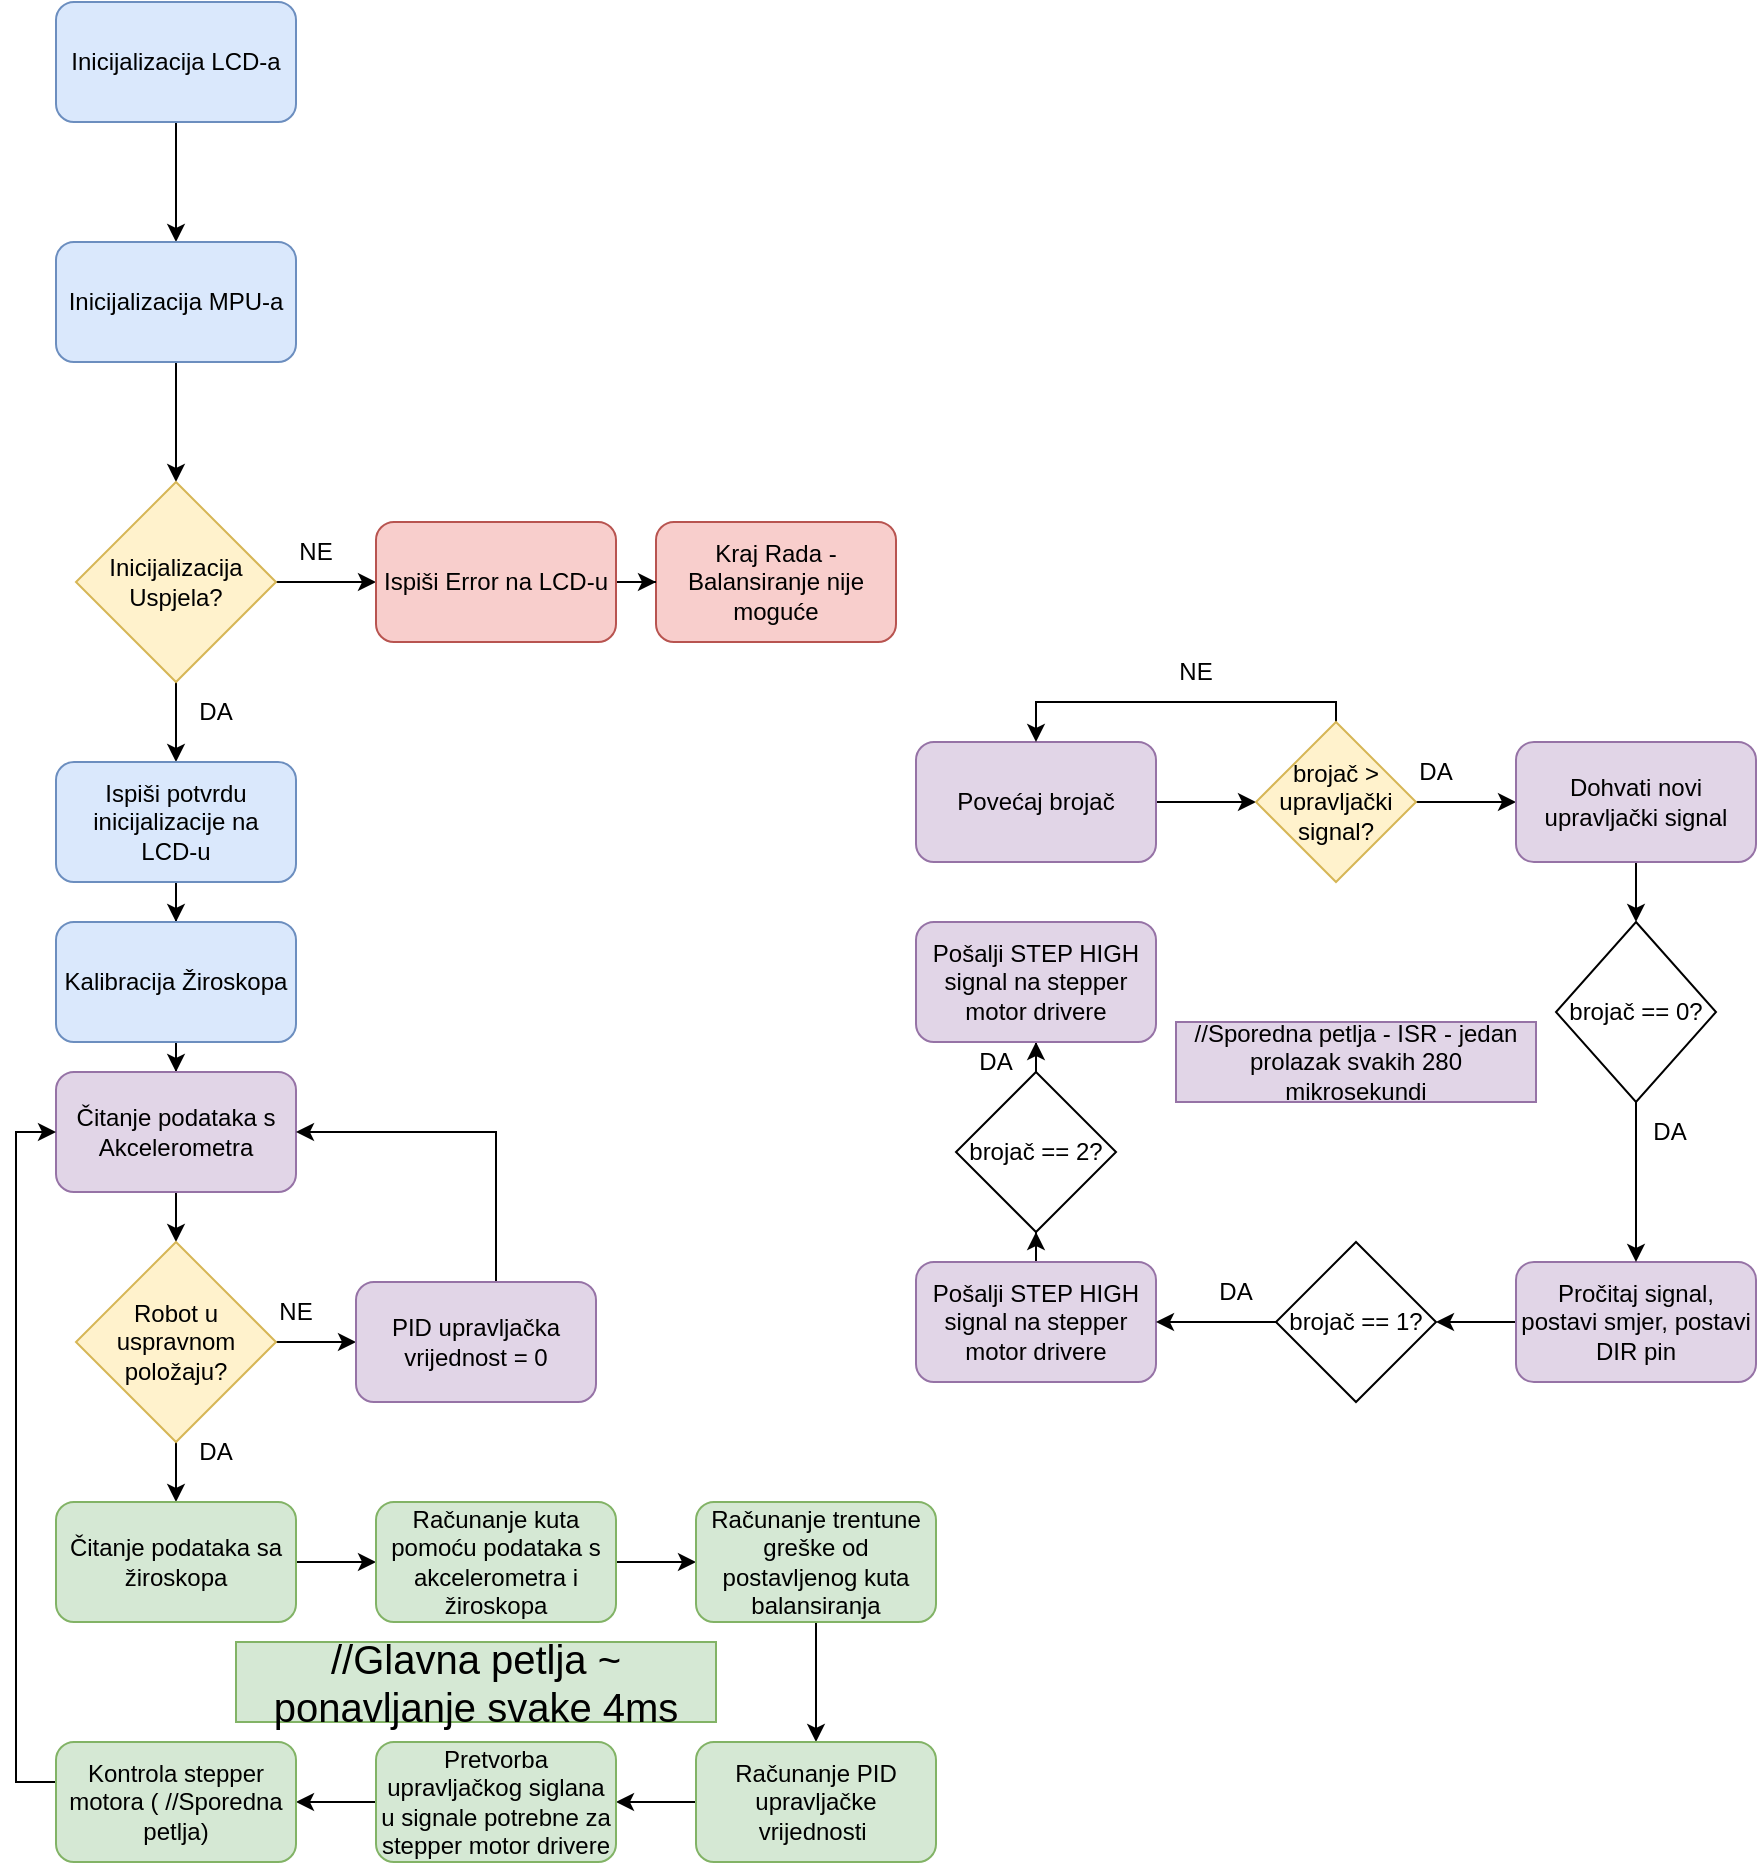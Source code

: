 <mxfile version="20.2.3" type="device"><diagram id="gWOFBlAzEGm3TM0uylwo" name="Page-1"><mxGraphModel dx="1483" dy="941" grid="1" gridSize="10" guides="1" tooltips="1" connect="1" arrows="1" fold="1" page="1" pageScale="1" pageWidth="827" pageHeight="1169" math="0" shadow="0"><root><mxCell id="0"/><mxCell id="1" parent="0"/><mxCell id="BpMFG5Q9eamY-eVct_4E-5" style="edgeStyle=orthogonalEdgeStyle;rounded=0;orthogonalLoop=1;jettySize=auto;html=1;entryX=0.5;entryY=0;entryDx=0;entryDy=0;" parent="1" source="BpMFG5Q9eamY-eVct_4E-1" target="BpMFG5Q9eamY-eVct_4E-2" edge="1"><mxGeometry relative="1" as="geometry"/></mxCell><mxCell id="BpMFG5Q9eamY-eVct_4E-1" value="Inicijalizacija LCD-a" style="rounded=1;whiteSpace=wrap;html=1;fillColor=#dae8fc;strokeColor=#6c8ebf;" parent="1" vertex="1"><mxGeometry x="50" y="50" width="120" height="60" as="geometry"/></mxCell><mxCell id="BpMFG5Q9eamY-eVct_4E-4" style="edgeStyle=orthogonalEdgeStyle;rounded=0;orthogonalLoop=1;jettySize=auto;html=1;entryX=0.5;entryY=0;entryDx=0;entryDy=0;" parent="1" source="BpMFG5Q9eamY-eVct_4E-2" target="BpMFG5Q9eamY-eVct_4E-3" edge="1"><mxGeometry relative="1" as="geometry"/></mxCell><mxCell id="BpMFG5Q9eamY-eVct_4E-2" value="Inicijalizacija MPU-a" style="rounded=1;whiteSpace=wrap;html=1;fillColor=#dae8fc;strokeColor=#6c8ebf;" parent="1" vertex="1"><mxGeometry x="50" y="170" width="120" height="60" as="geometry"/></mxCell><mxCell id="BpMFG5Q9eamY-eVct_4E-10" style="edgeStyle=orthogonalEdgeStyle;rounded=0;orthogonalLoop=1;jettySize=auto;html=1;exitX=1;exitY=0.5;exitDx=0;exitDy=0;entryX=0;entryY=0.5;entryDx=0;entryDy=0;" parent="1" source="BpMFG5Q9eamY-eVct_4E-3" target="BpMFG5Q9eamY-eVct_4E-9" edge="1"><mxGeometry relative="1" as="geometry"/></mxCell><mxCell id="BpMFG5Q9eamY-eVct_4E-13" style="edgeStyle=orthogonalEdgeStyle;rounded=0;orthogonalLoop=1;jettySize=auto;html=1;entryX=0.5;entryY=0;entryDx=0;entryDy=0;" parent="1" source="BpMFG5Q9eamY-eVct_4E-3" target="BpMFG5Q9eamY-eVct_4E-12" edge="1"><mxGeometry relative="1" as="geometry"/></mxCell><mxCell id="BpMFG5Q9eamY-eVct_4E-3" value="Inicijalizacija Uspjela?" style="rhombus;whiteSpace=wrap;html=1;fillColor=#fff2cc;strokeColor=#d6b656;" parent="1" vertex="1"><mxGeometry x="60" y="290" width="100" height="100" as="geometry"/></mxCell><mxCell id="BpMFG5Q9eamY-eVct_4E-6" value="Kraj Rada - Balansiranje nije moguće" style="rounded=1;whiteSpace=wrap;html=1;fillColor=#f8cecc;strokeColor=#b85450;" parent="1" vertex="1"><mxGeometry x="350" y="310" width="120" height="60" as="geometry"/></mxCell><mxCell id="BpMFG5Q9eamY-eVct_4E-8" value="NE" style="text;html=1;strokeColor=none;fillColor=none;align=center;verticalAlign=middle;whiteSpace=wrap;rounded=0;" parent="1" vertex="1"><mxGeometry x="150" y="310" width="60" height="30" as="geometry"/></mxCell><mxCell id="BpMFG5Q9eamY-eVct_4E-11" style="edgeStyle=orthogonalEdgeStyle;rounded=0;orthogonalLoop=1;jettySize=auto;html=1;" parent="1" source="BpMFG5Q9eamY-eVct_4E-9" target="BpMFG5Q9eamY-eVct_4E-6" edge="1"><mxGeometry relative="1" as="geometry"/></mxCell><mxCell id="BpMFG5Q9eamY-eVct_4E-9" value="Ispiši Error na LCD-u" style="rounded=1;whiteSpace=wrap;html=1;fillColor=#f8cecc;strokeColor=#b85450;" parent="1" vertex="1"><mxGeometry x="210" y="310" width="120" height="60" as="geometry"/></mxCell><mxCell id="BpMFG5Q9eamY-eVct_4E-16" style="edgeStyle=orthogonalEdgeStyle;rounded=0;orthogonalLoop=1;jettySize=auto;html=1;" parent="1" source="BpMFG5Q9eamY-eVct_4E-12" target="BpMFG5Q9eamY-eVct_4E-15" edge="1"><mxGeometry relative="1" as="geometry"/></mxCell><mxCell id="BpMFG5Q9eamY-eVct_4E-12" value="Ispiši potvrdu inicijalizacije na &lt;br&gt;LCD-u" style="rounded=1;whiteSpace=wrap;html=1;fillColor=#dae8fc;strokeColor=#6c8ebf;" parent="1" vertex="1"><mxGeometry x="50" y="430" width="120" height="60" as="geometry"/></mxCell><mxCell id="BpMFG5Q9eamY-eVct_4E-14" value="DA" style="text;html=1;strokeColor=none;fillColor=none;align=center;verticalAlign=middle;whiteSpace=wrap;rounded=0;" parent="1" vertex="1"><mxGeometry x="100" y="390" width="60" height="30" as="geometry"/></mxCell><mxCell id="BpMFG5Q9eamY-eVct_4E-19" style="edgeStyle=orthogonalEdgeStyle;rounded=0;orthogonalLoop=1;jettySize=auto;html=1;" parent="1" source="BpMFG5Q9eamY-eVct_4E-15" target="BpMFG5Q9eamY-eVct_4E-17" edge="1"><mxGeometry relative="1" as="geometry"/></mxCell><mxCell id="BpMFG5Q9eamY-eVct_4E-15" value="Kalibracija Žiroskopa" style="rounded=1;whiteSpace=wrap;html=1;fillColor=#dae8fc;strokeColor=#6c8ebf;" parent="1" vertex="1"><mxGeometry x="50" y="510" width="120" height="60" as="geometry"/></mxCell><mxCell id="BpMFG5Q9eamY-eVct_4E-22" style="edgeStyle=orthogonalEdgeStyle;rounded=0;orthogonalLoop=1;jettySize=auto;html=1;entryX=0.5;entryY=0;entryDx=0;entryDy=0;" parent="1" source="BpMFG5Q9eamY-eVct_4E-17" target="BpMFG5Q9eamY-eVct_4E-21" edge="1"><mxGeometry relative="1" as="geometry"/></mxCell><mxCell id="BpMFG5Q9eamY-eVct_4E-17" value="Čitanje podataka s Akcelerometra" style="rounded=1;whiteSpace=wrap;html=1;fillColor=#e1d5e7;strokeColor=#9673a6;" parent="1" vertex="1"><mxGeometry x="50" y="585" width="120" height="60" as="geometry"/></mxCell><mxCell id="BpMFG5Q9eamY-eVct_4E-24" style="edgeStyle=orthogonalEdgeStyle;rounded=0;orthogonalLoop=1;jettySize=auto;html=1;entryX=0;entryY=0.5;entryDx=0;entryDy=0;" parent="1" source="BpMFG5Q9eamY-eVct_4E-21" target="BpMFG5Q9eamY-eVct_4E-23" edge="1"><mxGeometry relative="1" as="geometry"/></mxCell><mxCell id="BpMFG5Q9eamY-eVct_4E-28" value="" style="edgeStyle=orthogonalEdgeStyle;rounded=0;orthogonalLoop=1;jettySize=auto;html=1;" parent="1" source="BpMFG5Q9eamY-eVct_4E-21" target="BpMFG5Q9eamY-eVct_4E-27" edge="1"><mxGeometry relative="1" as="geometry"/></mxCell><mxCell id="BpMFG5Q9eamY-eVct_4E-21" value="Robot u uspravnom položaju?" style="rhombus;whiteSpace=wrap;html=1;fillColor=#fff2cc;strokeColor=#d6b656;" parent="1" vertex="1"><mxGeometry x="60" y="670" width="100" height="100" as="geometry"/></mxCell><mxCell id="BpMFG5Q9eamY-eVct_4E-26" style="edgeStyle=orthogonalEdgeStyle;rounded=0;orthogonalLoop=1;jettySize=auto;html=1;entryX=1;entryY=0.5;entryDx=0;entryDy=0;" parent="1" source="BpMFG5Q9eamY-eVct_4E-23" target="BpMFG5Q9eamY-eVct_4E-17" edge="1"><mxGeometry relative="1" as="geometry"><Array as="points"><mxPoint x="270" y="615"/></Array></mxGeometry></mxCell><mxCell id="BpMFG5Q9eamY-eVct_4E-23" value="PID upravljačka vrijednost = 0" style="rounded=1;whiteSpace=wrap;html=1;fillColor=#e1d5e7;strokeColor=#9673a6;" parent="1" vertex="1"><mxGeometry x="200" y="690" width="120" height="60" as="geometry"/></mxCell><mxCell id="BpMFG5Q9eamY-eVct_4E-25" value="NE" style="text;html=1;strokeColor=none;fillColor=none;align=center;verticalAlign=middle;whiteSpace=wrap;rounded=0;" parent="1" vertex="1"><mxGeometry x="140" y="690" width="60" height="30" as="geometry"/></mxCell><mxCell id="BpMFG5Q9eamY-eVct_4E-31" style="edgeStyle=orthogonalEdgeStyle;rounded=0;orthogonalLoop=1;jettySize=auto;html=1;" parent="1" source="BpMFG5Q9eamY-eVct_4E-27" target="BpMFG5Q9eamY-eVct_4E-30" edge="1"><mxGeometry relative="1" as="geometry"/></mxCell><mxCell id="BpMFG5Q9eamY-eVct_4E-27" value="Čitanje podataka sa žiroskopa" style="rounded=1;whiteSpace=wrap;html=1;fillColor=#d5e8d4;strokeColor=#82b366;" parent="1" vertex="1"><mxGeometry x="50" y="800" width="120" height="60" as="geometry"/></mxCell><mxCell id="BpMFG5Q9eamY-eVct_4E-29" value="DA" style="text;html=1;strokeColor=none;fillColor=none;align=center;verticalAlign=middle;whiteSpace=wrap;rounded=0;" parent="1" vertex="1"><mxGeometry x="100" y="760" width="60" height="30" as="geometry"/></mxCell><mxCell id="BpMFG5Q9eamY-eVct_4E-33" value="" style="edgeStyle=orthogonalEdgeStyle;rounded=0;orthogonalLoop=1;jettySize=auto;html=1;" parent="1" source="BpMFG5Q9eamY-eVct_4E-30" target="BpMFG5Q9eamY-eVct_4E-32" edge="1"><mxGeometry relative="1" as="geometry"/></mxCell><mxCell id="BpMFG5Q9eamY-eVct_4E-30" value="Računanje kuta pomoću podataka s akcelerometra i žiroskopa" style="rounded=1;whiteSpace=wrap;html=1;fillColor=#d5e8d4;strokeColor=#82b366;" parent="1" vertex="1"><mxGeometry x="210" y="800" width="120" height="60" as="geometry"/></mxCell><mxCell id="BpMFG5Q9eamY-eVct_4E-35" value="" style="edgeStyle=orthogonalEdgeStyle;rounded=0;orthogonalLoop=1;jettySize=auto;html=1;" parent="1" source="BpMFG5Q9eamY-eVct_4E-32" target="BpMFG5Q9eamY-eVct_4E-34" edge="1"><mxGeometry relative="1" as="geometry"/></mxCell><mxCell id="BpMFG5Q9eamY-eVct_4E-32" value="Računanje trentune greške od postavljenog kuta balansiranja" style="rounded=1;whiteSpace=wrap;html=1;fillColor=#d5e8d4;strokeColor=#82b366;" parent="1" vertex="1"><mxGeometry x="370" y="800" width="120" height="60" as="geometry"/></mxCell><mxCell id="BpMFG5Q9eamY-eVct_4E-37" value="" style="edgeStyle=orthogonalEdgeStyle;rounded=0;orthogonalLoop=1;jettySize=auto;html=1;" parent="1" source="BpMFG5Q9eamY-eVct_4E-34" target="BpMFG5Q9eamY-eVct_4E-36" edge="1"><mxGeometry relative="1" as="geometry"/></mxCell><mxCell id="BpMFG5Q9eamY-eVct_4E-34" value="Računanje PID upravljačke vrijednosti&amp;nbsp;" style="rounded=1;whiteSpace=wrap;html=1;fillColor=#d5e8d4;strokeColor=#82b366;" parent="1" vertex="1"><mxGeometry x="370" y="920" width="120" height="60" as="geometry"/></mxCell><mxCell id="BpMFG5Q9eamY-eVct_4E-39" value="" style="edgeStyle=orthogonalEdgeStyle;rounded=0;orthogonalLoop=1;jettySize=auto;html=1;" parent="1" source="BpMFG5Q9eamY-eVct_4E-36" target="BpMFG5Q9eamY-eVct_4E-38" edge="1"><mxGeometry relative="1" as="geometry"/></mxCell><mxCell id="BpMFG5Q9eamY-eVct_4E-36" value="Pretvorba upravljačkog siglana u signale potrebne za stepper motor drivere" style="rounded=1;whiteSpace=wrap;html=1;fillColor=#d5e8d4;strokeColor=#82b366;" parent="1" vertex="1"><mxGeometry x="210" y="920" width="120" height="60" as="geometry"/></mxCell><mxCell id="BpMFG5Q9eamY-eVct_4E-40" style="edgeStyle=orthogonalEdgeStyle;rounded=0;orthogonalLoop=1;jettySize=auto;html=1;entryX=0;entryY=0.5;entryDx=0;entryDy=0;" parent="1" source="BpMFG5Q9eamY-eVct_4E-38" target="BpMFG5Q9eamY-eVct_4E-17" edge="1"><mxGeometry relative="1" as="geometry"><Array as="points"><mxPoint x="30" y="940"/><mxPoint x="30" y="615"/></Array></mxGeometry></mxCell><mxCell id="BpMFG5Q9eamY-eVct_4E-38" value="Kontrola stepper motora ( //Sporedna petlja)" style="rounded=1;whiteSpace=wrap;html=1;fillColor=#d5e8d4;strokeColor=#82b366;" parent="1" vertex="1"><mxGeometry x="50" y="920" width="120" height="60" as="geometry"/></mxCell><mxCell id="BpMFG5Q9eamY-eVct_4E-41" value="&lt;font style=&quot;font-size: 20px;&quot;&gt;//Glavna petlja ~ ponavljanje svake 4ms&lt;/font&gt;" style="text;html=1;strokeColor=#82b366;fillColor=#d5e8d4;align=center;verticalAlign=middle;whiteSpace=wrap;rounded=0;" parent="1" vertex="1"><mxGeometry x="140" y="870" width="240" height="40" as="geometry"/></mxCell><mxCell id="f1ryU9PeZJWtd6m1E-_i-12" value="" style="edgeStyle=orthogonalEdgeStyle;rounded=0;orthogonalLoop=1;jettySize=auto;html=1;fontColor=#000000;" edge="1" parent="1" source="BpMFG5Q9eamY-eVct_4E-56" target="f1ryU9PeZJWtd6m1E-_i-11"><mxGeometry relative="1" as="geometry"/></mxCell><mxCell id="BpMFG5Q9eamY-eVct_4E-56" value="Pošalji STEP HIGH signal na stepper motor drivere" style="rounded=1;whiteSpace=wrap;html=1;fontSize=12;fillColor=#e1d5e7;strokeColor=#9673a6;" parent="1" vertex="1"><mxGeometry x="480" y="680" width="120" height="60" as="geometry"/></mxCell><mxCell id="f1ryU9PeZJWtd6m1E-_i-8" value="" style="edgeStyle=orthogonalEdgeStyle;rounded=0;orthogonalLoop=1;jettySize=auto;html=1;fontColor=#000000;" edge="1" parent="1" source="BpMFG5Q9eamY-eVct_4E-63" target="f1ryU9PeZJWtd6m1E-_i-7"><mxGeometry relative="1" as="geometry"/></mxCell><mxCell id="BpMFG5Q9eamY-eVct_4E-63" value="Pročitaj signal, postavi smjer, postavi DIR pin" style="rounded=1;whiteSpace=wrap;html=1;fontSize=12;fillColor=#e1d5e7;strokeColor=#9673a6;" parent="1" vertex="1"><mxGeometry x="780" y="680" width="120" height="60" as="geometry"/></mxCell><mxCell id="BpMFG5Q9eamY-eVct_4E-76" value="" style="edgeStyle=orthogonalEdgeStyle;rounded=0;orthogonalLoop=1;jettySize=auto;html=1;fontSize=12;" parent="1" source="BpMFG5Q9eamY-eVct_4E-68" target="BpMFG5Q9eamY-eVct_4E-70" edge="1"><mxGeometry relative="1" as="geometry"/></mxCell><mxCell id="BpMFG5Q9eamY-eVct_4E-68" value="Povećaj brojač" style="rounded=1;whiteSpace=wrap;html=1;fontSize=12;fillColor=#e1d5e7;strokeColor=#9673a6;" parent="1" vertex="1"><mxGeometry x="480" y="420" width="120" height="60" as="geometry"/></mxCell><mxCell id="BpMFG5Q9eamY-eVct_4E-78" value="" style="edgeStyle=orthogonalEdgeStyle;rounded=0;orthogonalLoop=1;jettySize=auto;html=1;fontSize=12;" parent="1" source="BpMFG5Q9eamY-eVct_4E-70" target="BpMFG5Q9eamY-eVct_4E-77" edge="1"><mxGeometry relative="1" as="geometry"/></mxCell><mxCell id="BpMFG5Q9eamY-eVct_4E-87" style="edgeStyle=orthogonalEdgeStyle;rounded=0;orthogonalLoop=1;jettySize=auto;html=1;entryX=0.5;entryY=0;entryDx=0;entryDy=0;fontSize=12;" parent="1" source="BpMFG5Q9eamY-eVct_4E-70" target="BpMFG5Q9eamY-eVct_4E-68" edge="1"><mxGeometry relative="1" as="geometry"><Array as="points"><mxPoint x="690" y="400"/><mxPoint x="540" y="400"/></Array></mxGeometry></mxCell><mxCell id="BpMFG5Q9eamY-eVct_4E-70" value="brojač &amp;gt; upravljački signal?" style="rhombus;whiteSpace=wrap;html=1;fontSize=12;fillColor=#fff2cc;strokeColor=#d6b656;" parent="1" vertex="1"><mxGeometry x="650" y="410" width="80" height="80" as="geometry"/></mxCell><mxCell id="f1ryU9PeZJWtd6m1E-_i-4" value="" style="edgeStyle=orthogonalEdgeStyle;rounded=0;orthogonalLoop=1;jettySize=auto;html=1;fontColor=#000000;" edge="1" parent="1" source="BpMFG5Q9eamY-eVct_4E-77" target="f1ryU9PeZJWtd6m1E-_i-1"><mxGeometry relative="1" as="geometry"/></mxCell><mxCell id="BpMFG5Q9eamY-eVct_4E-77" value="Dohvati novi upravljački signal" style="rounded=1;whiteSpace=wrap;html=1;fontSize=12;fillColor=#e1d5e7;strokeColor=#9673a6;" parent="1" vertex="1"><mxGeometry x="780" y="420" width="120" height="60" as="geometry"/></mxCell><mxCell id="BpMFG5Q9eamY-eVct_4E-79" value="DA" style="text;html=1;strokeColor=none;fillColor=none;align=center;verticalAlign=middle;whiteSpace=wrap;rounded=0;fontSize=12;" parent="1" vertex="1"><mxGeometry x="710" y="420" width="60" height="30" as="geometry"/></mxCell><mxCell id="BpMFG5Q9eamY-eVct_4E-88" value="NE" style="text;html=1;strokeColor=none;fillColor=none;align=center;verticalAlign=middle;whiteSpace=wrap;rounded=0;fontSize=12;" parent="1" vertex="1"><mxGeometry x="590" y="370" width="60" height="30" as="geometry"/></mxCell><mxCell id="BpMFG5Q9eamY-eVct_4E-89" value="//Sporedna petlja - ISR - jedan prolazak svakih 280 mikrosekundi" style="text;html=1;strokeColor=#9673a6;fillColor=#e1d5e7;align=center;verticalAlign=middle;whiteSpace=wrap;rounded=0;fontSize=12;" parent="1" vertex="1"><mxGeometry x="610" y="560" width="180" height="40" as="geometry"/></mxCell><mxCell id="f1ryU9PeZJWtd6m1E-_i-2" value="" style="edgeStyle=orthogonalEdgeStyle;rounded=0;orthogonalLoop=1;jettySize=auto;html=1;fontColor=#000000;" edge="1" parent="1" source="f1ryU9PeZJWtd6m1E-_i-1" target="BpMFG5Q9eamY-eVct_4E-63"><mxGeometry relative="1" as="geometry"/></mxCell><mxCell id="f1ryU9PeZJWtd6m1E-_i-1" value="&lt;font color=&quot;#000000&quot;&gt;brojač == 0?&lt;/font&gt;" style="rhombus;whiteSpace=wrap;html=1;fontColor=#33FF33;" vertex="1" parent="1"><mxGeometry x="800" y="510" width="80" height="90" as="geometry"/></mxCell><mxCell id="f1ryU9PeZJWtd6m1E-_i-5" value="DA" style="text;html=1;strokeColor=none;fillColor=none;align=center;verticalAlign=middle;whiteSpace=wrap;rounded=0;fontColor=#000000;" vertex="1" parent="1"><mxGeometry x="827" y="600" width="60" height="30" as="geometry"/></mxCell><mxCell id="f1ryU9PeZJWtd6m1E-_i-9" value="" style="edgeStyle=orthogonalEdgeStyle;rounded=0;orthogonalLoop=1;jettySize=auto;html=1;fontColor=#000000;" edge="1" parent="1" source="f1ryU9PeZJWtd6m1E-_i-7" target="BpMFG5Q9eamY-eVct_4E-56"><mxGeometry relative="1" as="geometry"/></mxCell><mxCell id="f1ryU9PeZJWtd6m1E-_i-7" value="brojač == 1?" style="rhombus;whiteSpace=wrap;html=1;fontColor=#000000;" vertex="1" parent="1"><mxGeometry x="660" y="670" width="80" height="80" as="geometry"/></mxCell><mxCell id="f1ryU9PeZJWtd6m1E-_i-10" value="DA" style="text;html=1;strokeColor=none;fillColor=none;align=center;verticalAlign=middle;whiteSpace=wrap;rounded=0;fontColor=#000000;" vertex="1" parent="1"><mxGeometry x="610" y="680" width="60" height="30" as="geometry"/></mxCell><mxCell id="f1ryU9PeZJWtd6m1E-_i-15" value="" style="edgeStyle=orthogonalEdgeStyle;rounded=0;orthogonalLoop=1;jettySize=auto;html=1;fontColor=#000000;" edge="1" parent="1" source="f1ryU9PeZJWtd6m1E-_i-11" target="f1ryU9PeZJWtd6m1E-_i-13"><mxGeometry relative="1" as="geometry"/></mxCell><mxCell id="f1ryU9PeZJWtd6m1E-_i-11" value="brojač == 2?" style="rhombus;whiteSpace=wrap;html=1;fontColor=#000000;" vertex="1" parent="1"><mxGeometry x="500" y="585" width="80" height="80" as="geometry"/></mxCell><mxCell id="f1ryU9PeZJWtd6m1E-_i-13" value="Pošalji STEP HIGH signal na stepper motor drivere" style="rounded=1;whiteSpace=wrap;html=1;fontSize=12;fillColor=#e1d5e7;strokeColor=#9673a6;" vertex="1" parent="1"><mxGeometry x="480" y="510" width="120" height="60" as="geometry"/></mxCell><mxCell id="f1ryU9PeZJWtd6m1E-_i-16" value="DA" style="text;html=1;strokeColor=none;fillColor=none;align=center;verticalAlign=middle;whiteSpace=wrap;rounded=0;fontColor=#000000;" vertex="1" parent="1"><mxGeometry x="490" y="565" width="60" height="30" as="geometry"/></mxCell></root></mxGraphModel></diagram></mxfile>